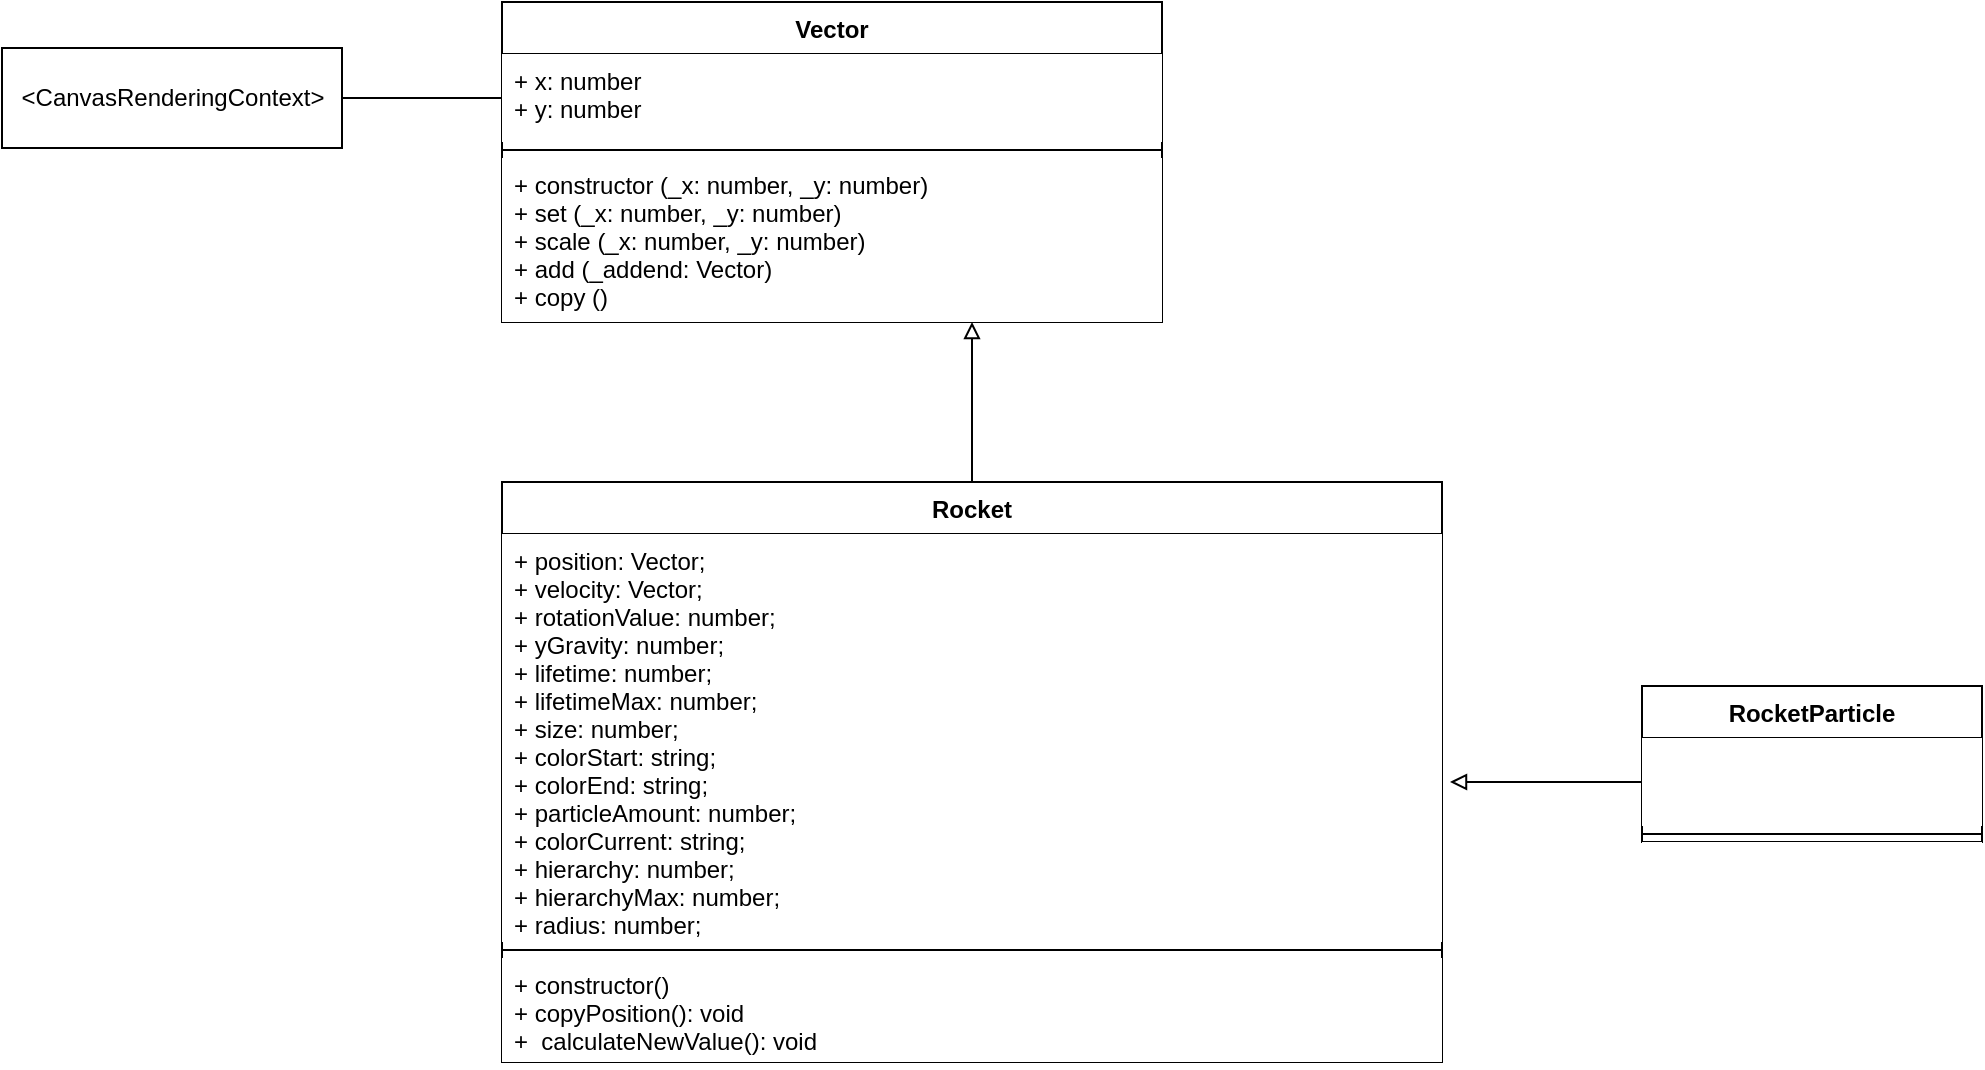 <mxfile version="14.1.8" type="device"><diagram id="C5RBs43oDa-KdzZeNtuy" name="Page-1"><mxGraphModel dx="1086" dy="806" grid="1" gridSize="10" guides="1" tooltips="1" connect="1" arrows="1" fold="1" page="1" pageScale="1" pageWidth="1169" pageHeight="827" math="0" shadow="0"><root><mxCell id="WIyWlLk6GJQsqaUBKTNV-0"/><mxCell id="WIyWlLk6GJQsqaUBKTNV-1" parent="WIyWlLk6GJQsqaUBKTNV-0"/><mxCell id="J5pxh3KhDyvixjFB7bSF-0" value="Vector" style="swimlane;fontStyle=1;align=center;verticalAlign=top;childLayout=stackLayout;horizontal=1;startSize=26;horizontalStack=0;resizeParent=1;resizeParentMax=0;resizeLast=0;collapsible=1;marginBottom=0;" parent="WIyWlLk6GJQsqaUBKTNV-1" vertex="1"><mxGeometry x="360" y="80" width="330" height="160" as="geometry"/></mxCell><mxCell id="J5pxh3KhDyvixjFB7bSF-1" value="+ x: number&#10;+ y: number&#10;" style="text;strokeColor=none;align=left;verticalAlign=top;spacingLeft=4;spacingRight=4;overflow=hidden;rotatable=0;points=[[0,0.5],[1,0.5]];portConstraint=eastwest;fillColor=#ffffff;" parent="J5pxh3KhDyvixjFB7bSF-0" vertex="1"><mxGeometry y="26" width="330" height="44" as="geometry"/></mxCell><mxCell id="J5pxh3KhDyvixjFB7bSF-2" value="" style="line;strokeWidth=1;fillColor=none;align=left;verticalAlign=middle;spacingTop=-1;spacingLeft=3;spacingRight=3;rotatable=0;labelPosition=right;points=[];portConstraint=eastwest;" parent="J5pxh3KhDyvixjFB7bSF-0" vertex="1"><mxGeometry y="70" width="330" height="8" as="geometry"/></mxCell><mxCell id="J5pxh3KhDyvixjFB7bSF-3" value="+ constructor (_x: number, _y: number)&#10;+ set (_x: number, _y: number)&#10;+ scale (_x: number, _y: number)&#10;+ add (_addend: Vector)&#10;+ copy ()&#10;" style="text;strokeColor=none;align=left;verticalAlign=top;spacingLeft=4;spacingRight=4;overflow=hidden;rotatable=0;points=[[0,0.5],[1,0.5]];portConstraint=eastwest;fillColor=#ffffff;" parent="J5pxh3KhDyvixjFB7bSF-0" vertex="1"><mxGeometry y="78" width="330" height="82" as="geometry"/></mxCell><mxCell id="J5pxh3KhDyvixjFB7bSF-5" value="&amp;lt;CanvasRenderingContext&amp;gt;" style="html=1;" parent="WIyWlLk6GJQsqaUBKTNV-1" vertex="1"><mxGeometry x="110" y="103" width="170" height="50" as="geometry"/></mxCell><mxCell id="J5pxh3KhDyvixjFB7bSF-6" value="" style="endArrow=none;html=1;entryX=0;entryY=0.5;entryDx=0;entryDy=0;exitX=1;exitY=0.5;exitDx=0;exitDy=0;" parent="WIyWlLk6GJQsqaUBKTNV-1" source="J5pxh3KhDyvixjFB7bSF-5" target="J5pxh3KhDyvixjFB7bSF-1" edge="1"><mxGeometry width="50" height="50" relative="1" as="geometry"><mxPoint x="400" y="340" as="sourcePoint"/><mxPoint x="450" y="290" as="targetPoint"/></mxGeometry></mxCell><mxCell id="yHc-_5o-5wpNXa1Fh1Vz-1" value="Rocket" style="swimlane;fontStyle=1;align=center;verticalAlign=top;childLayout=stackLayout;horizontal=1;startSize=26;horizontalStack=0;resizeParent=1;resizeParentMax=0;resizeLast=0;collapsible=1;marginBottom=0;" parent="WIyWlLk6GJQsqaUBKTNV-1" vertex="1"><mxGeometry x="360" y="320" width="470" height="290" as="geometry"/></mxCell><mxCell id="yHc-_5o-5wpNXa1Fh1Vz-2" value="+ position: Vector;&#10;+ velocity: Vector;&#10;+ rotationValue: number;&#10;+ yGravity: number;&#10;+ lifetime: number;&#10;+ lifetimeMax: number;&#10;+ size: number;&#10;+ colorStart: string;&#10;+ colorEnd: string;&#10;+ particleAmount: number;&#10;+ colorCurrent: string;&#10;+ hierarchy: number;&#10;+ hierarchyMax: number;&#10;+ radius: number;&#10;" style="text;strokeColor=none;align=left;verticalAlign=top;spacingLeft=4;spacingRight=4;overflow=hidden;rotatable=0;points=[[0,0.5],[1,0.5]];portConstraint=eastwest;fillColor=#ffffff;" parent="yHc-_5o-5wpNXa1Fh1Vz-1" vertex="1"><mxGeometry y="26" width="470" height="204" as="geometry"/></mxCell><mxCell id="yHc-_5o-5wpNXa1Fh1Vz-3" value="" style="line;strokeWidth=1;fillColor=none;align=left;verticalAlign=middle;spacingTop=-1;spacingLeft=3;spacingRight=3;rotatable=0;labelPosition=right;points=[];portConstraint=eastwest;" parent="yHc-_5o-5wpNXa1Fh1Vz-1" vertex="1"><mxGeometry y="230" width="470" height="8" as="geometry"/></mxCell><mxCell id="yHc-_5o-5wpNXa1Fh1Vz-4" value="+ constructor()&#10;+ copyPosition(): void&#10;+  calculateNewValue(): void&#10;" style="text;strokeColor=none;align=left;verticalAlign=top;spacingLeft=4;spacingRight=4;overflow=hidden;rotatable=0;points=[[0,0.5],[1,0.5]];portConstraint=eastwest;fillColor=#ffffff;" parent="yHc-_5o-5wpNXa1Fh1Vz-1" vertex="1"><mxGeometry y="238" width="470" height="52" as="geometry"/></mxCell><mxCell id="yHc-_5o-5wpNXa1Fh1Vz-5" value="RocketParticle" style="swimlane;fontStyle=1;align=center;verticalAlign=top;childLayout=stackLayout;horizontal=1;startSize=26;horizontalStack=0;resizeParent=1;resizeParentMax=0;resizeLast=0;collapsible=1;marginBottom=0;" parent="WIyWlLk6GJQsqaUBKTNV-1" vertex="1"><mxGeometry x="930" y="422" width="170" height="78" as="geometry"/></mxCell><mxCell id="yHc-_5o-5wpNXa1Fh1Vz-6" value="" style="text;strokeColor=none;align=left;verticalAlign=top;spacingLeft=4;spacingRight=4;overflow=hidden;rotatable=0;points=[[0,0.5],[1,0.5]];portConstraint=eastwest;fillColor=#ffffff;" parent="yHc-_5o-5wpNXa1Fh1Vz-5" vertex="1"><mxGeometry y="26" width="170" height="44" as="geometry"/></mxCell><mxCell id="yHc-_5o-5wpNXa1Fh1Vz-7" value="" style="line;strokeWidth=1;fillColor=none;align=left;verticalAlign=middle;spacingTop=-1;spacingLeft=3;spacingRight=3;rotatable=0;labelPosition=right;points=[];portConstraint=eastwest;" parent="yHc-_5o-5wpNXa1Fh1Vz-5" vertex="1"><mxGeometry y="70" width="170" height="8" as="geometry"/></mxCell><mxCell id="yHc-_5o-5wpNXa1Fh1Vz-10" value="" style="endArrow=block;html=1;endFill=0;exitX=0;exitY=0.5;exitDx=0;exitDy=0;" parent="WIyWlLk6GJQsqaUBKTNV-1" source="yHc-_5o-5wpNXa1Fh1Vz-6" edge="1"><mxGeometry width="50" height="50" relative="1" as="geometry"><mxPoint x="920" y="470" as="sourcePoint"/><mxPoint x="834" y="470" as="targetPoint"/></mxGeometry></mxCell><mxCell id="yHc-_5o-5wpNXa1Fh1Vz-11" value="" style="endArrow=block;html=1;exitX=0.5;exitY=0;exitDx=0;exitDy=0;endFill=0;" parent="WIyWlLk6GJQsqaUBKTNV-1" source="yHc-_5o-5wpNXa1Fh1Vz-1" edge="1"><mxGeometry width="50" height="50" relative="1" as="geometry"><mxPoint x="616" y="280" as="sourcePoint"/><mxPoint x="595" y="240" as="targetPoint"/></mxGeometry></mxCell><mxCell id="yHc-_5o-5wpNXa1Fh1Vz-8" value="" style="text;strokeColor=none;align=left;verticalAlign=top;spacingLeft=4;spacingRight=4;overflow=hidden;rotatable=0;points=[[0,0.5],[1,0.5]];portConstraint=eastwest;fillColor=#ffffff;" parent="WIyWlLk6GJQsqaUBKTNV-1" vertex="1"><mxGeometry x="930" y="500" width="170" height="30" as="geometry"/></mxCell></root></mxGraphModel></diagram></mxfile>